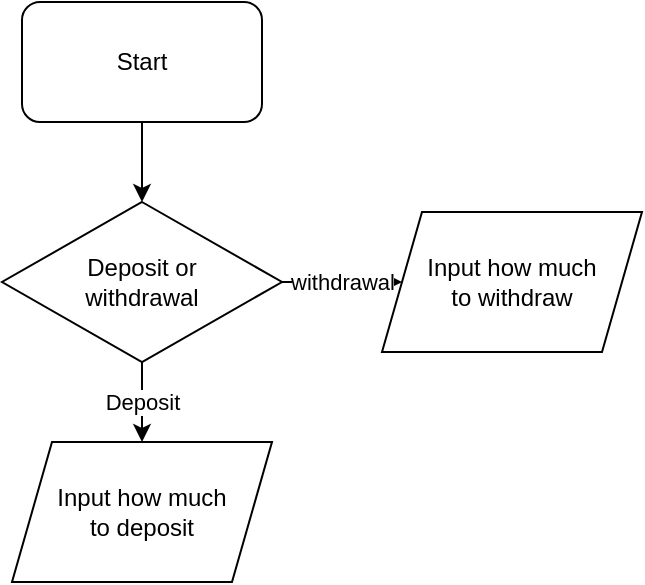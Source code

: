 <mxfile version="15.7.3" type="github">
  <diagram id="IH0edRVHWNsSEsBKf5kk" name="Page-1">
    <mxGraphModel dx="782" dy="436" grid="1" gridSize="10" guides="1" tooltips="1" connect="1" arrows="1" fold="1" page="1" pageScale="1" pageWidth="850" pageHeight="1100" math="0" shadow="0">
      <root>
        <mxCell id="0" />
        <mxCell id="1" parent="0" />
        <mxCell id="nP2USRBfz_AW315EFG4I-3" value="" style="edgeStyle=orthogonalEdgeStyle;rounded=0;orthogonalLoop=1;jettySize=auto;html=1;" edge="1" parent="1" source="nP2USRBfz_AW315EFG4I-1" target="nP2USRBfz_AW315EFG4I-2">
          <mxGeometry relative="1" as="geometry" />
        </mxCell>
        <mxCell id="nP2USRBfz_AW315EFG4I-1" value="Start" style="rounded=1;whiteSpace=wrap;html=1;" vertex="1" parent="1">
          <mxGeometry x="80" y="30" width="120" height="60" as="geometry" />
        </mxCell>
        <mxCell id="nP2USRBfz_AW315EFG4I-7" value="Deposit" style="edgeStyle=orthogonalEdgeStyle;rounded=0;orthogonalLoop=1;jettySize=auto;html=1;exitX=0.5;exitY=1;exitDx=0;exitDy=0;" edge="1" parent="1" source="nP2USRBfz_AW315EFG4I-2" target="nP2USRBfz_AW315EFG4I-6">
          <mxGeometry relative="1" as="geometry" />
        </mxCell>
        <mxCell id="nP2USRBfz_AW315EFG4I-9" value="withdrawal" style="edgeStyle=orthogonalEdgeStyle;rounded=0;orthogonalLoop=1;jettySize=auto;html=1;" edge="1" parent="1" source="nP2USRBfz_AW315EFG4I-2" target="nP2USRBfz_AW315EFG4I-8">
          <mxGeometry relative="1" as="geometry" />
        </mxCell>
        <mxCell id="nP2USRBfz_AW315EFG4I-2" value="Deposit or&lt;br&gt;withdrawal" style="rhombus;whiteSpace=wrap;html=1;" vertex="1" parent="1">
          <mxGeometry x="70" y="130" width="140" height="80" as="geometry" />
        </mxCell>
        <mxCell id="nP2USRBfz_AW315EFG4I-6" value="Input how much&lt;br&gt;to deposit" style="shape=parallelogram;perimeter=parallelogramPerimeter;whiteSpace=wrap;html=1;fixedSize=1;" vertex="1" parent="1">
          <mxGeometry x="75" y="250" width="130" height="70" as="geometry" />
        </mxCell>
        <mxCell id="nP2USRBfz_AW315EFG4I-8" value="Input how much&lt;br&gt;to withdraw" style="shape=parallelogram;perimeter=parallelogramPerimeter;whiteSpace=wrap;html=1;fixedSize=1;" vertex="1" parent="1">
          <mxGeometry x="260" y="135" width="130" height="70" as="geometry" />
        </mxCell>
      </root>
    </mxGraphModel>
  </diagram>
</mxfile>
